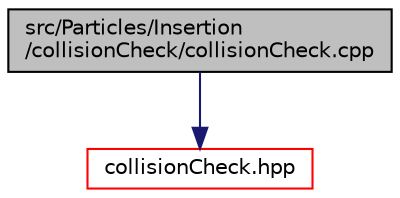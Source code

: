 digraph "src/Particles/Insertion/collisionCheck/collisionCheck.cpp"
{
 // LATEX_PDF_SIZE
  edge [fontname="Helvetica",fontsize="10",labelfontname="Helvetica",labelfontsize="10"];
  node [fontname="Helvetica",fontsize="10",shape=record];
  Node1 [label="src/Particles/Insertion\l/collisionCheck/collisionCheck.cpp",height=0.2,width=0.4,color="black", fillcolor="grey75", style="filled", fontcolor="black",tooltip=" "];
  Node1 -> Node2 [color="midnightblue",fontsize="10",style="solid",fontname="Helvetica"];
  Node2 [label="collisionCheck.hpp",height=0.2,width=0.4,color="red", fillcolor="white", style="filled",URL="$collisionCheck_8hpp.html",tooltip=" "];
}
